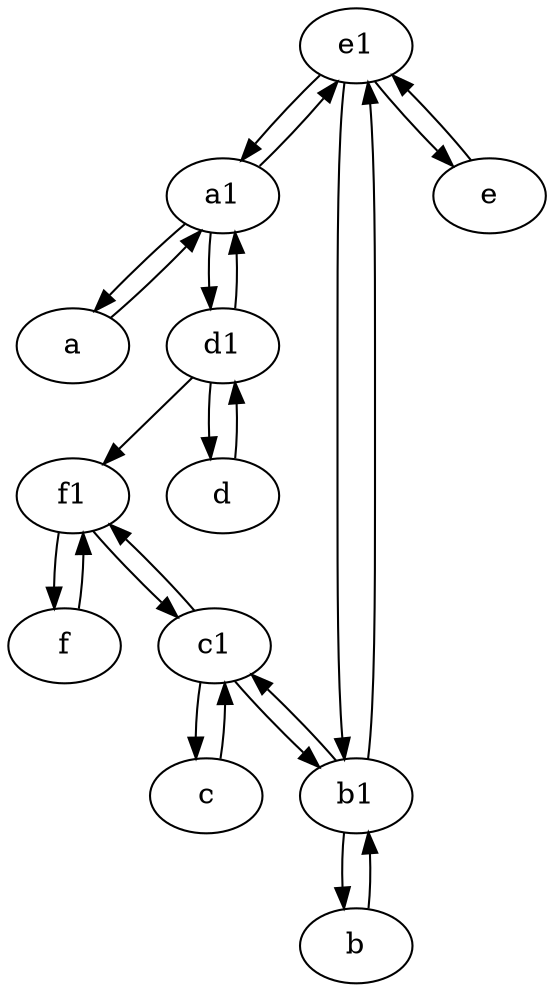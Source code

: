 digraph  {
	e1 [pos="25,45!"];
	f [pos="15,45!"];
	c [pos="20,10!"];
	b [pos="50,20!"];
	a1 [pos="40,15!"];
	a [pos="40,10!"];
	f1;
	c1 [pos="30,15!"];
	b1 [pos="45,20!"];
	d1 [pos="25,30!"];
	d [pos="20,30!"];
	e [pos="30,50!"];
	a -> a1;
	b1 -> e1;
	d -> d1;
	d1 -> a1;
	c1 -> c;
	b1 -> c1;
	a1 -> d1;
	d1 -> d;
	e1 -> b1;
	d1 -> f1;
	c -> c1;
	f -> f1;
	b -> b1;
	e1 -> a1;
	b1 -> b;
	e -> e1;
	c1 -> f1;
	f1 -> c1;
	a1 -> a;
	e1 -> e;
	c1 -> b1;
	f1 -> f;
	a1 -> e1;

	}